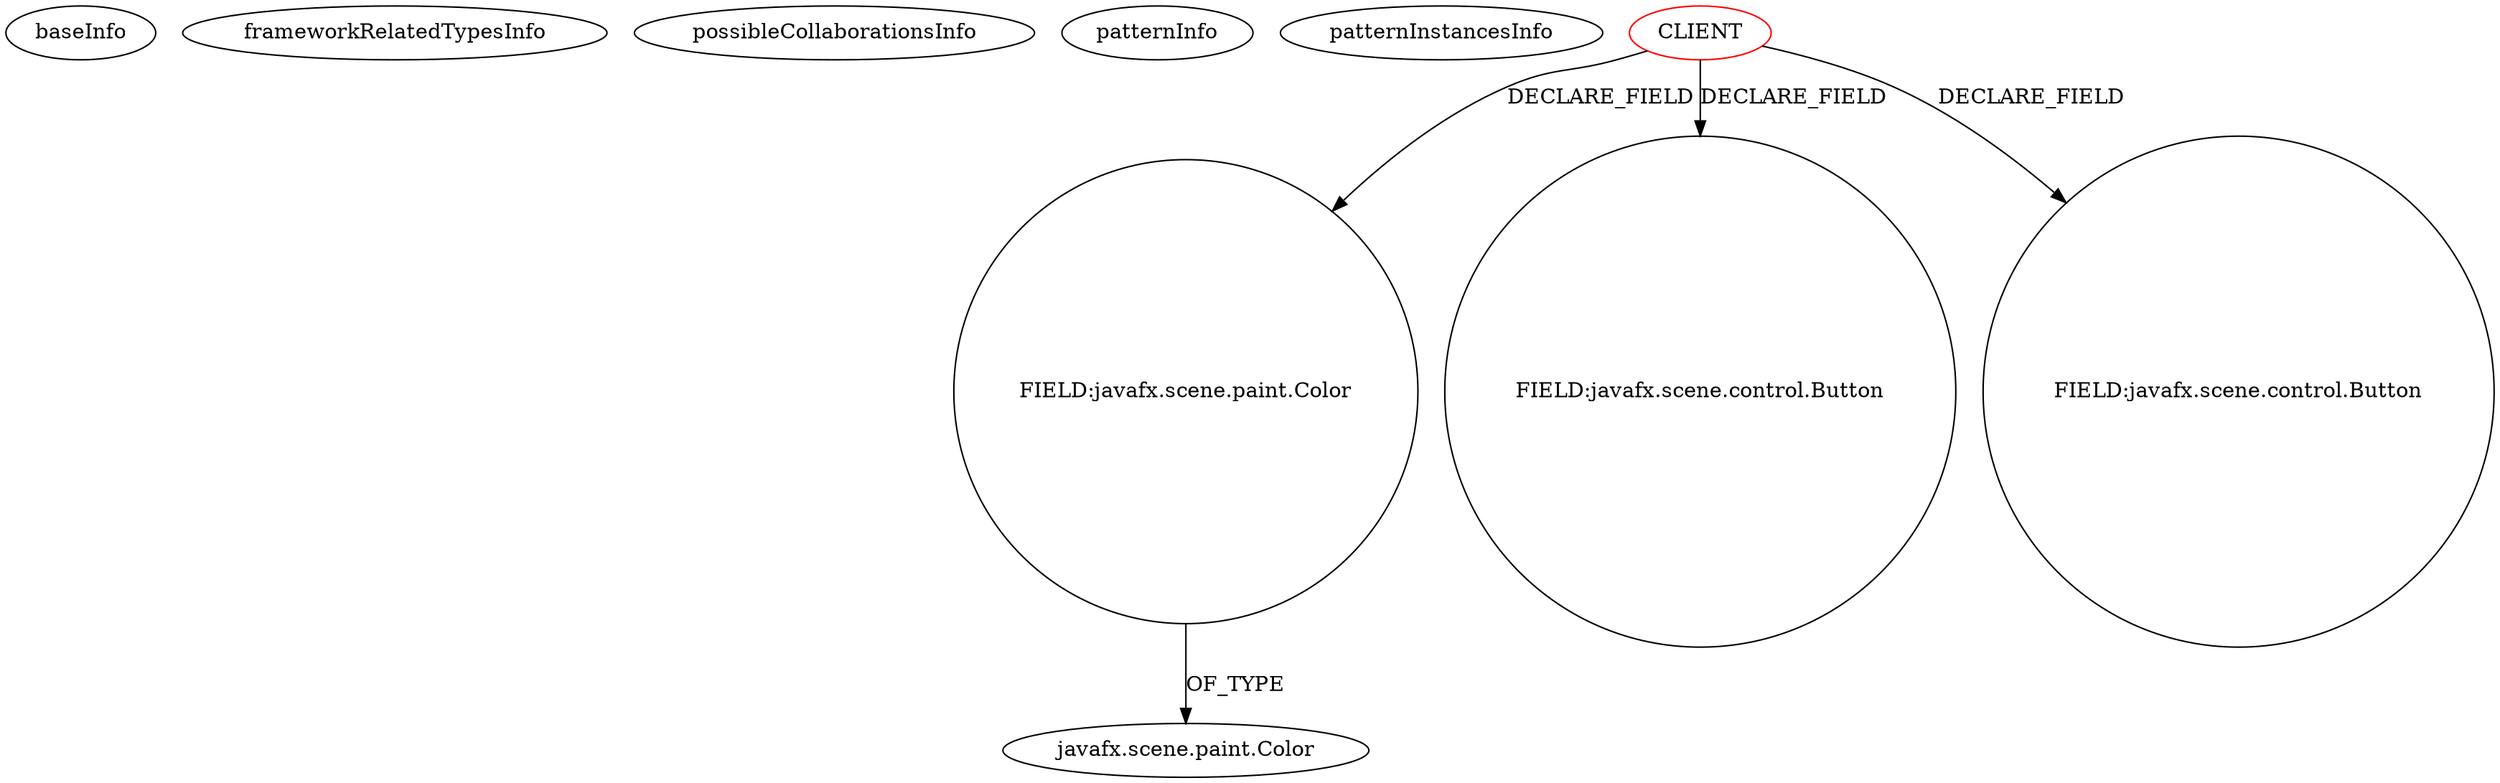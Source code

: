 digraph {
baseInfo[graphId=1183,category="pattern",isAnonymous=false,possibleRelation=false]
frameworkRelatedTypesInfo[]
possibleCollaborationsInfo[]
patternInfo[frequency=2.0,patternRootClient=0]
patternInstancesInfo[0="JCake-CoupGameProgram~/JCake-CoupGameProgram/CoupGameProgram-master/src/game/remote/PlayerUi.java~PlayerUi~579",1="RUAN0007-FastestPathSimulator~/RUAN0007-FastestPathSimulator/FastestPathSimulator-master/FastPathSimulator/src/application/FastestPathSimulatorController.java~FastestPathSimulatorController~1116"]
14[label="FIELD:javafx.scene.paint.Color",vertexType="FIELD_DECLARATION",isFrameworkType=false,shape=circle]
3[label="javafx.scene.paint.Color",vertexType="FRAMEWORK_CLASS_TYPE",isFrameworkType=false]
0[label="CLIENT",vertexType="ROOT_CLIENT_CLASS_DECLARATION",isFrameworkType=false,color=red]
22[label="FIELD:javafx.scene.control.Button",vertexType="FIELD_DECLARATION",isFrameworkType=false,shape=circle]
36[label="FIELD:javafx.scene.control.Button",vertexType="FIELD_DECLARATION",isFrameworkType=false,shape=circle]
0->22[label="DECLARE_FIELD"]
0->14[label="DECLARE_FIELD"]
14->3[label="OF_TYPE"]
0->36[label="DECLARE_FIELD"]
}
